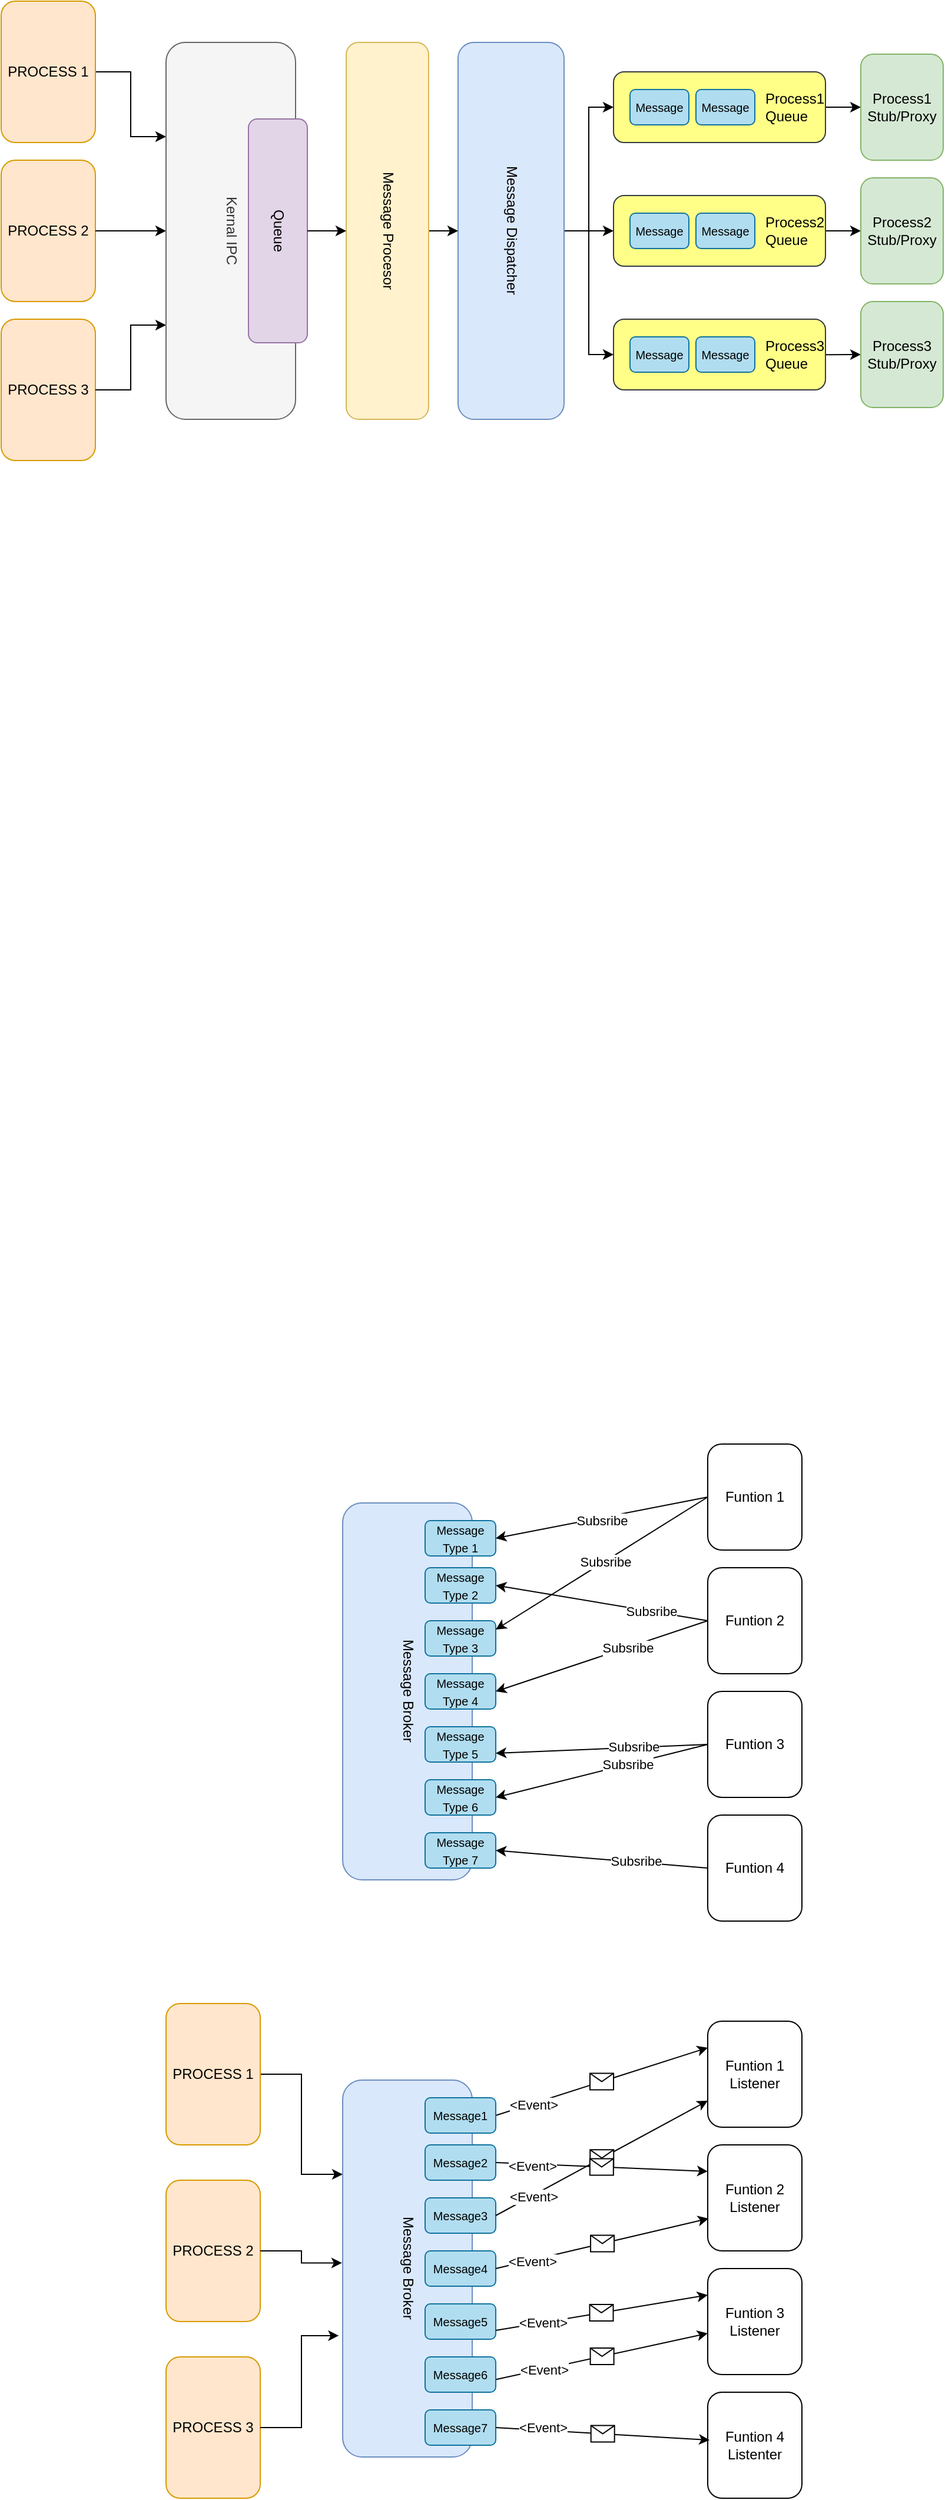 <mxfile version="24.7.6">
  <diagram name="Page-1" id="NuQ8sDbINXvNX4gbBRJW">
    <mxGraphModel dx="2514" dy="878" grid="1" gridSize="10" guides="1" tooltips="1" connect="1" arrows="1" fold="1" page="1" pageScale="1" pageWidth="827" pageHeight="1169" math="0" shadow="0">
      <root>
        <mxCell id="0" />
        <mxCell id="1" parent="0" />
        <mxCell id="7G1H1wRRWMd9MSqFdtv3-19" style="edgeStyle=orthogonalEdgeStyle;rounded=0;orthogonalLoop=1;jettySize=auto;html=1;entryX=0;entryY=0.25;entryDx=0;entryDy=0;" parent="1" source="7G1H1wRRWMd9MSqFdtv3-1" target="ick9jgWGnxJUqGrP5emk-67" edge="1">
          <mxGeometry relative="1" as="geometry" />
        </mxCell>
        <object label="PROCESS 1" id="7G1H1wRRWMd9MSqFdtv3-1">
          <mxCell style="rounded=1;whiteSpace=wrap;html=1;fillColor=#ffe6cc;strokeColor=#d79b00;" parent="1" vertex="1">
            <mxGeometry x="-20" y="100" width="80" height="120" as="geometry" />
          </mxCell>
        </object>
        <object label="PROCESS 2" id="7G1H1wRRWMd9MSqFdtv3-5">
          <mxCell style="rounded=1;whiteSpace=wrap;html=1;fillColor=#ffe6cc;strokeColor=#d79b00;" parent="1" vertex="1">
            <mxGeometry x="-20" y="235" width="80" height="120" as="geometry" />
          </mxCell>
        </object>
        <object label="PROCESS 3" id="7G1H1wRRWMd9MSqFdtv3-6">
          <mxCell style="rounded=1;whiteSpace=wrap;html=1;fillColor=#ffe6cc;strokeColor=#d79b00;" parent="1" vertex="1">
            <mxGeometry x="-20" y="370" width="80" height="120" as="geometry" />
          </mxCell>
        </object>
        <mxCell id="7G1H1wRRWMd9MSqFdtv3-22" style="edgeStyle=orthogonalEdgeStyle;rounded=0;orthogonalLoop=1;jettySize=auto;html=1;entryX=0;entryY=0.5;entryDx=0;entryDy=0;" parent="1" source="7G1H1wRRWMd9MSqFdtv3-8" target="7G1H1wRRWMd9MSqFdtv3-7" edge="1">
          <mxGeometry relative="1" as="geometry" />
        </mxCell>
        <mxCell id="7G1H1wRRWMd9MSqFdtv3-29" style="edgeStyle=orthogonalEdgeStyle;rounded=0;orthogonalLoop=1;jettySize=auto;html=1;" parent="1" source="7G1H1wRRWMd9MSqFdtv3-8" target="7G1H1wRRWMd9MSqFdtv3-102" edge="1">
          <mxGeometry relative="1" as="geometry">
            <mxPoint x="384" y="295.0" as="targetPoint" />
          </mxGeometry>
        </mxCell>
        <mxCell id="7G1H1wRRWMd9MSqFdtv3-34" style="edgeStyle=orthogonalEdgeStyle;rounded=0;orthogonalLoop=1;jettySize=auto;html=1;entryX=0;entryY=0.5;entryDx=0;entryDy=0;" parent="1" source="7G1H1wRRWMd9MSqFdtv3-8" target="7G1H1wRRWMd9MSqFdtv3-106" edge="1">
          <mxGeometry relative="1" as="geometry">
            <mxPoint x="390" y="400" as="targetPoint" />
          </mxGeometry>
        </mxCell>
        <mxCell id="7G1H1wRRWMd9MSqFdtv3-8" value="Message Dispatcher" style="rounded=1;whiteSpace=wrap;html=1;fillColor=#dae8fc;strokeColor=#6c8ebf;textDirection=vertical-lr;" parent="1" vertex="1">
          <mxGeometry x="368" y="135" width="90" height="320" as="geometry" />
        </mxCell>
        <mxCell id="7G1H1wRRWMd9MSqFdtv3-20" style="edgeStyle=orthogonalEdgeStyle;rounded=0;orthogonalLoop=1;jettySize=auto;html=1;entryX=0;entryY=0.5;entryDx=0;entryDy=0;" parent="1" source="ick9jgWGnxJUqGrP5emk-64" target="7G1H1wRRWMd9MSqFdtv3-8" edge="1">
          <mxGeometry relative="1" as="geometry">
            <mxPoint x="384" y="280" as="targetPoint" />
          </mxGeometry>
        </mxCell>
        <mxCell id="7G1H1wRRWMd9MSqFdtv3-21" style="edgeStyle=orthogonalEdgeStyle;rounded=0;orthogonalLoop=1;jettySize=auto;html=1;entryX=0;entryY=0.75;entryDx=0;entryDy=0;" parent="1" source="7G1H1wRRWMd9MSqFdtv3-6" target="ick9jgWGnxJUqGrP5emk-67" edge="1">
          <mxGeometry relative="1" as="geometry" />
        </mxCell>
        <mxCell id="7G1H1wRRWMd9MSqFdtv3-37" style="edgeStyle=orthogonalEdgeStyle;rounded=0;orthogonalLoop=1;jettySize=auto;html=1;entryX=0;entryY=0.5;entryDx=0;entryDy=0;" parent="1" source="7G1H1wRRWMd9MSqFdtv3-7" target="7G1H1wRRWMd9MSqFdtv3-41" edge="1">
          <mxGeometry relative="1" as="geometry">
            <mxPoint x="600.0" y="190" as="targetPoint" />
          </mxGeometry>
        </mxCell>
        <mxCell id="7G1H1wRRWMd9MSqFdtv3-38" style="edgeStyle=orthogonalEdgeStyle;rounded=0;orthogonalLoop=1;jettySize=auto;html=1;exitX=1;exitY=0.5;exitDx=0;exitDy=0;" parent="1" source="7G1H1wRRWMd9MSqFdtv3-102" target="7G1H1wRRWMd9MSqFdtv3-42" edge="1">
          <mxGeometry relative="1" as="geometry">
            <mxPoint x="564.0" y="295.0" as="sourcePoint" />
            <mxPoint x="600.0" y="295" as="targetPoint" />
          </mxGeometry>
        </mxCell>
        <mxCell id="7G1H1wRRWMd9MSqFdtv3-39" style="edgeStyle=orthogonalEdgeStyle;rounded=0;orthogonalLoop=1;jettySize=auto;html=1;entryX=0;entryY=0.5;entryDx=0;entryDy=0;" parent="1" target="7G1H1wRRWMd9MSqFdtv3-43" edge="1">
          <mxGeometry relative="1" as="geometry">
            <mxPoint x="560" y="400" as="sourcePoint" />
            <mxPoint x="600.0" y="400" as="targetPoint" />
          </mxGeometry>
        </mxCell>
        <mxCell id="7G1H1wRRWMd9MSqFdtv3-41" value="Process1 Stub/Proxy" style="rounded=1;whiteSpace=wrap;html=1;fillColor=#d5e8d4;strokeColor=#82b366;" parent="1" vertex="1">
          <mxGeometry x="710" y="145" width="70" height="90" as="geometry" />
        </mxCell>
        <mxCell id="7G1H1wRRWMd9MSqFdtv3-42" value="Process2 Stub/Proxy" style="rounded=1;whiteSpace=wrap;html=1;fillColor=#d5e8d4;strokeColor=#82b366;" parent="1" vertex="1">
          <mxGeometry x="710" y="250" width="70" height="90" as="geometry" />
        </mxCell>
        <mxCell id="7G1H1wRRWMd9MSqFdtv3-43" value="Process3 Stub/Proxy" style="rounded=1;whiteSpace=wrap;html=1;fillColor=#d5e8d4;strokeColor=#82b366;" parent="1" vertex="1">
          <mxGeometry x="710" y="355" width="70" height="90" as="geometry" />
        </mxCell>
        <mxCell id="7G1H1wRRWMd9MSqFdtv3-100" value="" style="group" parent="1" vertex="1" connectable="0">
          <mxGeometry x="500" y="160" width="180" height="60" as="geometry" />
        </mxCell>
        <mxCell id="7G1H1wRRWMd9MSqFdtv3-7" value="Process1&lt;div&gt;Queue&lt;/div&gt;" style="rounded=1;whiteSpace=wrap;html=1;fillColor=#ffff88;strokeColor=#36393d;labelPosition=right;verticalLabelPosition=middle;align=left;verticalAlign=middle;spacing=-51;" parent="7G1H1wRRWMd9MSqFdtv3-100" vertex="1">
          <mxGeometry width="180" height="60" as="geometry" />
        </mxCell>
        <mxCell id="7G1H1wRRWMd9MSqFdtv3-11" value="&lt;font style=&quot;font-size: 10px;&quot;&gt;Message&lt;/font&gt;" style="rounded=1;whiteSpace=wrap;html=1;fillColor=#b1ddf0;strokeColor=#10739e;" parent="7G1H1wRRWMd9MSqFdtv3-100" vertex="1">
          <mxGeometry x="14" y="15" width="50" height="30" as="geometry" />
        </mxCell>
        <mxCell id="7G1H1wRRWMd9MSqFdtv3-13" value="&lt;font style=&quot;font-size: 10px;&quot;&gt;Message&lt;/font&gt;" style="rounded=1;whiteSpace=wrap;html=1;fillColor=#b1ddf0;strokeColor=#10739e;" parent="7G1H1wRRWMd9MSqFdtv3-100" vertex="1">
          <mxGeometry x="70" y="15" width="50" height="30" as="geometry" />
        </mxCell>
        <mxCell id="7G1H1wRRWMd9MSqFdtv3-101" value="" style="group" parent="1" vertex="1" connectable="0">
          <mxGeometry x="500" y="265" width="180" height="60" as="geometry" />
        </mxCell>
        <mxCell id="7G1H1wRRWMd9MSqFdtv3-102" value="Process2&lt;div&gt;Queue&lt;/div&gt;" style="rounded=1;whiteSpace=wrap;html=1;fillColor=#ffff88;strokeColor=#36393d;labelPosition=right;verticalLabelPosition=middle;align=left;verticalAlign=middle;spacing=-51;" parent="7G1H1wRRWMd9MSqFdtv3-101" vertex="1">
          <mxGeometry width="180" height="60" as="geometry" />
        </mxCell>
        <mxCell id="7G1H1wRRWMd9MSqFdtv3-103" value="&lt;font style=&quot;font-size: 10px;&quot;&gt;Message&lt;/font&gt;" style="rounded=1;whiteSpace=wrap;html=1;fillColor=#b1ddf0;strokeColor=#10739e;" parent="7G1H1wRRWMd9MSqFdtv3-101" vertex="1">
          <mxGeometry x="14" y="15" width="50" height="30" as="geometry" />
        </mxCell>
        <mxCell id="7G1H1wRRWMd9MSqFdtv3-104" value="&lt;font style=&quot;font-size: 10px;&quot;&gt;Message&lt;/font&gt;" style="rounded=1;whiteSpace=wrap;html=1;fillColor=#b1ddf0;strokeColor=#10739e;" parent="7G1H1wRRWMd9MSqFdtv3-101" vertex="1">
          <mxGeometry x="70" y="15" width="50" height="30" as="geometry" />
        </mxCell>
        <mxCell id="7G1H1wRRWMd9MSqFdtv3-105" value="" style="group" parent="1" vertex="1" connectable="0">
          <mxGeometry x="500" y="370" width="180" height="60" as="geometry" />
        </mxCell>
        <mxCell id="7G1H1wRRWMd9MSqFdtv3-106" value="Process3&lt;div&gt;Queue&lt;/div&gt;" style="rounded=1;whiteSpace=wrap;html=1;fillColor=#ffff88;strokeColor=#36393d;labelPosition=right;verticalLabelPosition=middle;align=left;verticalAlign=middle;spacing=-51;" parent="7G1H1wRRWMd9MSqFdtv3-105" vertex="1">
          <mxGeometry width="180" height="60" as="geometry" />
        </mxCell>
        <mxCell id="7G1H1wRRWMd9MSqFdtv3-107" value="&lt;font style=&quot;font-size: 10px;&quot;&gt;Message&lt;/font&gt;" style="rounded=1;whiteSpace=wrap;html=1;fillColor=#b1ddf0;strokeColor=#10739e;" parent="7G1H1wRRWMd9MSqFdtv3-105" vertex="1">
          <mxGeometry x="14" y="15" width="50" height="30" as="geometry" />
        </mxCell>
        <mxCell id="7G1H1wRRWMd9MSqFdtv3-108" value="&lt;font style=&quot;font-size: 10px;&quot;&gt;Message&lt;/font&gt;" style="rounded=1;whiteSpace=wrap;html=1;fillColor=#b1ddf0;strokeColor=#10739e;" parent="7G1H1wRRWMd9MSqFdtv3-105" vertex="1">
          <mxGeometry x="70" y="15" width="50" height="30" as="geometry" />
        </mxCell>
        <mxCell id="7G1H1wRRWMd9MSqFdtv3-114" value="Message Broker" style="rounded=1;whiteSpace=wrap;html=1;fillColor=#dae8fc;strokeColor=#6c8ebf;textDirection=vertical-lr;verticalAlign=middle;" parent="1" vertex="1">
          <mxGeometry x="270" y="1375" width="110" height="320" as="geometry" />
        </mxCell>
        <mxCell id="7G1H1wRRWMd9MSqFdtv3-117" value="&lt;div&gt;Funtion 1&lt;/div&gt;" style="rounded=1;whiteSpace=wrap;html=1;" parent="1" vertex="1">
          <mxGeometry x="580" y="1325" width="80" height="90" as="geometry" />
        </mxCell>
        <mxCell id="7G1H1wRRWMd9MSqFdtv3-118" value="&lt;div&gt;Funtion 2&lt;/div&gt;" style="rounded=1;whiteSpace=wrap;html=1;" parent="1" vertex="1">
          <mxGeometry x="580" y="1430" width="80" height="90" as="geometry" />
        </mxCell>
        <mxCell id="7G1H1wRRWMd9MSqFdtv3-119" value="&lt;div&gt;Funtion 4&lt;/div&gt;" style="rounded=1;whiteSpace=wrap;html=1;" parent="1" vertex="1">
          <mxGeometry x="580" y="1640" width="80" height="90" as="geometry" />
        </mxCell>
        <mxCell id="7G1H1wRRWMd9MSqFdtv3-120" value="&lt;font style=&quot;font-size: 10px;&quot;&gt;Message Type 1&lt;/font&gt;" style="rounded=1;whiteSpace=wrap;html=1;fillColor=#b1ddf0;strokeColor=#10739e;" parent="1" vertex="1">
          <mxGeometry x="340" y="1390" width="60" height="30" as="geometry" />
        </mxCell>
        <mxCell id="7G1H1wRRWMd9MSqFdtv3-121" value="&lt;font style=&quot;font-size: 10px;&quot;&gt;Message Type 2&lt;/font&gt;" style="rounded=1;whiteSpace=wrap;html=1;fillColor=#b1ddf0;strokeColor=#10739e;" parent="1" vertex="1">
          <mxGeometry x="340" y="1430" width="60" height="30" as="geometry" />
        </mxCell>
        <mxCell id="7G1H1wRRWMd9MSqFdtv3-122" value="&lt;font style=&quot;font-size: 10px;&quot;&gt;Message Type 3&lt;/font&gt;" style="rounded=1;whiteSpace=wrap;html=1;fillColor=#b1ddf0;strokeColor=#10739e;" parent="1" vertex="1">
          <mxGeometry x="340" y="1475" width="60" height="30" as="geometry" />
        </mxCell>
        <mxCell id="7G1H1wRRWMd9MSqFdtv3-123" value="&lt;font style=&quot;font-size: 10px;&quot;&gt;Message Type 4&lt;/font&gt;" style="rounded=1;whiteSpace=wrap;html=1;fillColor=#b1ddf0;strokeColor=#10739e;" parent="1" vertex="1">
          <mxGeometry x="340" y="1520" width="60" height="30" as="geometry" />
        </mxCell>
        <mxCell id="7G1H1wRRWMd9MSqFdtv3-124" value="&lt;font style=&quot;font-size: 10px;&quot;&gt;Message Type 5&lt;/font&gt;" style="rounded=1;whiteSpace=wrap;html=1;fillColor=#b1ddf0;strokeColor=#10739e;" parent="1" vertex="1">
          <mxGeometry x="340" y="1565" width="60" height="30" as="geometry" />
        </mxCell>
        <mxCell id="7G1H1wRRWMd9MSqFdtv3-125" value="&lt;font style=&quot;font-size: 10px;&quot;&gt;Message Type 6&lt;/font&gt;" style="rounded=1;whiteSpace=wrap;html=1;fillColor=#b1ddf0;strokeColor=#10739e;" parent="1" vertex="1">
          <mxGeometry x="340" y="1610" width="60" height="30" as="geometry" />
        </mxCell>
        <mxCell id="7G1H1wRRWMd9MSqFdtv3-126" value="&lt;font style=&quot;font-size: 10px;&quot;&gt;Message Type 7&lt;/font&gt;" style="rounded=1;whiteSpace=wrap;html=1;fillColor=#b1ddf0;strokeColor=#10739e;" parent="1" vertex="1">
          <mxGeometry x="340" y="1655" width="60" height="30" as="geometry" />
        </mxCell>
        <mxCell id="7G1H1wRRWMd9MSqFdtv3-127" value="" style="endArrow=classic;html=1;rounded=0;exitX=0;exitY=0.5;exitDx=0;exitDy=0;entryX=1;entryY=0.5;entryDx=0;entryDy=0;" parent="1" source="7G1H1wRRWMd9MSqFdtv3-117" target="7G1H1wRRWMd9MSqFdtv3-120" edge="1">
          <mxGeometry width="50" height="50" relative="1" as="geometry">
            <mxPoint x="470" y="1530" as="sourcePoint" />
            <mxPoint x="520" y="1480" as="targetPoint" />
          </mxGeometry>
        </mxCell>
        <mxCell id="ick9jgWGnxJUqGrP5emk-45" value="Subsribe" style="edgeLabel;html=1;align=center;verticalAlign=middle;resizable=0;points=[];" vertex="1" connectable="0" parent="7G1H1wRRWMd9MSqFdtv3-127">
          <mxGeometry x="0.609" relative="1" as="geometry">
            <mxPoint x="55" y="-8" as="offset" />
          </mxGeometry>
        </mxCell>
        <mxCell id="7G1H1wRRWMd9MSqFdtv3-128" value="" style="endArrow=classic;html=1;rounded=0;exitX=0;exitY=0.5;exitDx=0;exitDy=0;entryX=1;entryY=0.25;entryDx=0;entryDy=0;" parent="1" source="7G1H1wRRWMd9MSqFdtv3-117" target="7G1H1wRRWMd9MSqFdtv3-122" edge="1">
          <mxGeometry width="50" height="50" relative="1" as="geometry">
            <mxPoint x="590" y="1440" as="sourcePoint" />
            <mxPoint x="410" y="1415" as="targetPoint" />
          </mxGeometry>
        </mxCell>
        <mxCell id="ick9jgWGnxJUqGrP5emk-46" value="Subsribe" style="edgeLabel;html=1;align=center;verticalAlign=middle;resizable=0;points=[];" vertex="1" connectable="0" parent="7G1H1wRRWMd9MSqFdtv3-128">
          <mxGeometry x="-0.033" relative="1" as="geometry">
            <mxPoint as="offset" />
          </mxGeometry>
        </mxCell>
        <mxCell id="7G1H1wRRWMd9MSqFdtv3-130" value="" style="endArrow=classic;html=1;rounded=0;exitX=0;exitY=0.5;exitDx=0;exitDy=0;entryX=1;entryY=0.5;entryDx=0;entryDy=0;" parent="1" source="7G1H1wRRWMd9MSqFdtv3-118" target="7G1H1wRRWMd9MSqFdtv3-121" edge="1">
          <mxGeometry width="50" height="50" relative="1" as="geometry">
            <mxPoint x="590" y="1440" as="sourcePoint" />
            <mxPoint x="410" y="1590" as="targetPoint" />
          </mxGeometry>
        </mxCell>
        <mxCell id="ick9jgWGnxJUqGrP5emk-48" value="Subsribe" style="edgeLabel;html=1;align=center;verticalAlign=middle;resizable=0;points=[];" vertex="1" connectable="0" parent="7G1H1wRRWMd9MSqFdtv3-130">
          <mxGeometry x="-0.471" relative="1" as="geometry">
            <mxPoint as="offset" />
          </mxGeometry>
        </mxCell>
        <mxCell id="7G1H1wRRWMd9MSqFdtv3-132" value="" style="endArrow=classic;html=1;rounded=0;exitX=0;exitY=0.5;exitDx=0;exitDy=0;entryX=1;entryY=0.5;entryDx=0;entryDy=0;" parent="1" source="7G1H1wRRWMd9MSqFdtv3-118" target="7G1H1wRRWMd9MSqFdtv3-123" edge="1">
          <mxGeometry width="50" height="50" relative="1" as="geometry">
            <mxPoint x="590" y="1545" as="sourcePoint" />
            <mxPoint x="410" y="1500" as="targetPoint" />
          </mxGeometry>
        </mxCell>
        <mxCell id="ick9jgWGnxJUqGrP5emk-50" value="Subsribe" style="edgeLabel;html=1;align=center;verticalAlign=middle;resizable=0;points=[];" vertex="1" connectable="0" parent="7G1H1wRRWMd9MSqFdtv3-132">
          <mxGeometry x="-0.241" relative="1" as="geometry">
            <mxPoint as="offset" />
          </mxGeometry>
        </mxCell>
        <mxCell id="7G1H1wRRWMd9MSqFdtv3-133" value="" style="endArrow=classic;html=1;rounded=0;exitX=0;exitY=0.5;exitDx=0;exitDy=0;entryX=1;entryY=0.5;entryDx=0;entryDy=0;" parent="1" source="7G1H1wRRWMd9MSqFdtv3-135" target="7G1H1wRRWMd9MSqFdtv3-125" edge="1">
          <mxGeometry width="50" height="50" relative="1" as="geometry">
            <mxPoint x="590" y="1545" as="sourcePoint" />
            <mxPoint x="410" y="1545" as="targetPoint" />
          </mxGeometry>
        </mxCell>
        <mxCell id="ick9jgWGnxJUqGrP5emk-52" value="Subsribe" style="edgeLabel;html=1;align=center;verticalAlign=middle;resizable=0;points=[];" vertex="1" connectable="0" parent="7G1H1wRRWMd9MSqFdtv3-133">
          <mxGeometry x="-0.241" relative="1" as="geometry">
            <mxPoint as="offset" />
          </mxGeometry>
        </mxCell>
        <mxCell id="7G1H1wRRWMd9MSqFdtv3-134" value="" style="endArrow=classic;html=1;rounded=0;entryX=1;entryY=0.5;entryDx=0;entryDy=0;exitX=0;exitY=0.5;exitDx=0;exitDy=0;" parent="1" source="7G1H1wRRWMd9MSqFdtv3-119" target="7G1H1wRRWMd9MSqFdtv3-126" edge="1">
          <mxGeometry width="50" height="50" relative="1" as="geometry">
            <mxPoint x="570" y="1700" as="sourcePoint" />
            <mxPoint x="410" y="1635" as="targetPoint" />
          </mxGeometry>
        </mxCell>
        <mxCell id="ick9jgWGnxJUqGrP5emk-53" value="Subsribe" style="edgeLabel;html=1;align=center;verticalAlign=middle;resizable=0;points=[];" vertex="1" connectable="0" parent="7G1H1wRRWMd9MSqFdtv3-134">
          <mxGeometry x="-0.316" y="-1" relative="1" as="geometry">
            <mxPoint as="offset" />
          </mxGeometry>
        </mxCell>
        <mxCell id="7G1H1wRRWMd9MSqFdtv3-135" value="&lt;div&gt;Funtion 3&lt;/div&gt;" style="rounded=1;whiteSpace=wrap;html=1;" parent="1" vertex="1">
          <mxGeometry x="580" y="1535" width="80" height="90" as="geometry" />
        </mxCell>
        <mxCell id="7G1H1wRRWMd9MSqFdtv3-136" value="" style="endArrow=classic;html=1;rounded=0;entryX=1;entryY=0.75;entryDx=0;entryDy=0;exitX=0;exitY=0.5;exitDx=0;exitDy=0;" parent="1" source="7G1H1wRRWMd9MSqFdtv3-135" target="7G1H1wRRWMd9MSqFdtv3-124" edge="1">
          <mxGeometry width="50" height="50" relative="1" as="geometry">
            <mxPoint x="590" y="1680" as="sourcePoint" />
            <mxPoint x="410" y="1680" as="targetPoint" />
          </mxGeometry>
        </mxCell>
        <mxCell id="ick9jgWGnxJUqGrP5emk-51" value="Subsribe" style="edgeLabel;html=1;align=center;verticalAlign=middle;resizable=0;points=[];" vertex="1" connectable="0" parent="7G1H1wRRWMd9MSqFdtv3-136">
          <mxGeometry x="-0.295" y="-1" relative="1" as="geometry">
            <mxPoint as="offset" />
          </mxGeometry>
        </mxCell>
        <mxCell id="7G1H1wRRWMd9MSqFdtv3-165" value="" style="endArrow=classic;html=1;rounded=0;entryX=0;entryY=0.25;entryDx=0;entryDy=0;exitX=1;exitY=0.5;exitDx=0;exitDy=0;" parent="1" target="ick9jgWGnxJUqGrP5emk-8" edge="1" source="ick9jgWGnxJUqGrP5emk-11">
          <mxGeometry relative="1" as="geometry">
            <mxPoint x="414" y="1900" as="sourcePoint" />
            <mxPoint x="624" y="1860" as="targetPoint" />
          </mxGeometry>
        </mxCell>
        <mxCell id="7G1H1wRRWMd9MSqFdtv3-166" value="" style="shape=message;html=1;outlineConnect=0;" parent="7G1H1wRRWMd9MSqFdtv3-165" vertex="1">
          <mxGeometry width="20" height="14" relative="1" as="geometry">
            <mxPoint x="-10" y="-7" as="offset" />
          </mxGeometry>
        </mxCell>
        <mxCell id="ick9jgWGnxJUqGrP5emk-29" value="&amp;lt;Event&amp;gt;" style="edgeLabel;html=1;align=center;verticalAlign=middle;resizable=0;points=[];" vertex="1" connectable="0" parent="7G1H1wRRWMd9MSqFdtv3-165">
          <mxGeometry x="-0.658" y="-1" relative="1" as="geometry">
            <mxPoint as="offset" />
          </mxGeometry>
        </mxCell>
        <mxCell id="ick9jgWGnxJUqGrP5emk-1" style="edgeStyle=orthogonalEdgeStyle;rounded=0;orthogonalLoop=1;jettySize=auto;html=1;entryX=0;entryY=0.25;entryDx=0;entryDy=0;" edge="1" parent="1" source="ick9jgWGnxJUqGrP5emk-2" target="ick9jgWGnxJUqGrP5emk-5">
          <mxGeometry relative="1" as="geometry" />
        </mxCell>
        <object label="PROCESS 1" id="ick9jgWGnxJUqGrP5emk-2">
          <mxCell style="rounded=1;whiteSpace=wrap;html=1;fillColor=#ffe6cc;strokeColor=#d79b00;" vertex="1" parent="1">
            <mxGeometry x="120" y="1800" width="80" height="120" as="geometry" />
          </mxCell>
        </object>
        <object label="PROCESS 2" id="ick9jgWGnxJUqGrP5emk-3">
          <mxCell style="rounded=1;whiteSpace=wrap;html=1;fillColor=#ffe6cc;strokeColor=#d79b00;" vertex="1" parent="1">
            <mxGeometry x="120" y="1950" width="80" height="120" as="geometry" />
          </mxCell>
        </object>
        <object label="PROCESS 3" id="ick9jgWGnxJUqGrP5emk-4">
          <mxCell style="rounded=1;whiteSpace=wrap;html=1;fillColor=#ffe6cc;strokeColor=#d79b00;" vertex="1" parent="1">
            <mxGeometry x="120" y="2100" width="80" height="120" as="geometry" />
          </mxCell>
        </object>
        <mxCell id="ick9jgWGnxJUqGrP5emk-5" value="Message Broker" style="rounded=1;whiteSpace=wrap;html=1;fillColor=#dae8fc;strokeColor=#6c8ebf;textDirection=vertical-lr;verticalAlign=middle;" vertex="1" parent="1">
          <mxGeometry x="270" y="1865" width="110" height="320" as="geometry" />
        </mxCell>
        <mxCell id="ick9jgWGnxJUqGrP5emk-6" style="edgeStyle=orthogonalEdgeStyle;rounded=0;orthogonalLoop=1;jettySize=auto;html=1;entryX=-0.005;entryY=0.485;entryDx=0;entryDy=0;entryPerimeter=0;" edge="1" parent="1" source="ick9jgWGnxJUqGrP5emk-3" target="ick9jgWGnxJUqGrP5emk-5">
          <mxGeometry relative="1" as="geometry" />
        </mxCell>
        <mxCell id="ick9jgWGnxJUqGrP5emk-7" style="edgeStyle=orthogonalEdgeStyle;rounded=0;orthogonalLoop=1;jettySize=auto;html=1;entryX=-0.03;entryY=0.678;entryDx=0;entryDy=0;entryPerimeter=0;" edge="1" parent="1" source="ick9jgWGnxJUqGrP5emk-4" target="ick9jgWGnxJUqGrP5emk-5">
          <mxGeometry relative="1" as="geometry">
            <mxPoint x="270" y="2080" as="targetPoint" />
          </mxGeometry>
        </mxCell>
        <mxCell id="ick9jgWGnxJUqGrP5emk-8" value="&lt;div&gt;Funtion 1 Listener&lt;/div&gt;" style="rounded=1;whiteSpace=wrap;html=1;" vertex="1" parent="1">
          <mxGeometry x="580" y="1815" width="80" height="90" as="geometry" />
        </mxCell>
        <mxCell id="ick9jgWGnxJUqGrP5emk-9" value="&lt;div&gt;Funtion 2&lt;/div&gt;&lt;div&gt;Listener&lt;/div&gt;" style="rounded=1;whiteSpace=wrap;html=1;" vertex="1" parent="1">
          <mxGeometry x="580" y="1920" width="80" height="90" as="geometry" />
        </mxCell>
        <mxCell id="ick9jgWGnxJUqGrP5emk-10" value="&lt;div&gt;Funtion 4&lt;/div&gt;Listenter" style="rounded=1;whiteSpace=wrap;html=1;" vertex="1" parent="1">
          <mxGeometry x="580" y="2130" width="80" height="90" as="geometry" />
        </mxCell>
        <mxCell id="ick9jgWGnxJUqGrP5emk-11" value="&lt;font style=&quot;font-size: 10px;&quot;&gt;Message1&lt;/font&gt;" style="rounded=1;whiteSpace=wrap;html=1;fillColor=#b1ddf0;strokeColor=#10739e;" vertex="1" parent="1">
          <mxGeometry x="340" y="1880" width="60" height="30" as="geometry" />
        </mxCell>
        <mxCell id="ick9jgWGnxJUqGrP5emk-12" value="&lt;font style=&quot;font-size: 10px;&quot;&gt;Message2&lt;/font&gt;" style="rounded=1;whiteSpace=wrap;html=1;fillColor=#b1ddf0;strokeColor=#10739e;" vertex="1" parent="1">
          <mxGeometry x="340" y="1920" width="60" height="30" as="geometry" />
        </mxCell>
        <mxCell id="ick9jgWGnxJUqGrP5emk-13" value="&lt;font style=&quot;font-size: 10px;&quot;&gt;Message3&lt;/font&gt;" style="rounded=1;whiteSpace=wrap;html=1;fillColor=#b1ddf0;strokeColor=#10739e;" vertex="1" parent="1">
          <mxGeometry x="340" y="1965" width="60" height="30" as="geometry" />
        </mxCell>
        <mxCell id="ick9jgWGnxJUqGrP5emk-14" value="&lt;font style=&quot;font-size: 10px;&quot;&gt;Message4&lt;/font&gt;" style="rounded=1;whiteSpace=wrap;html=1;fillColor=#b1ddf0;strokeColor=#10739e;" vertex="1" parent="1">
          <mxGeometry x="340" y="2010" width="60" height="30" as="geometry" />
        </mxCell>
        <mxCell id="ick9jgWGnxJUqGrP5emk-15" value="&lt;font style=&quot;font-size: 10px;&quot;&gt;Message5&lt;/font&gt;" style="rounded=1;whiteSpace=wrap;html=1;fillColor=#b1ddf0;strokeColor=#10739e;" vertex="1" parent="1">
          <mxGeometry x="340" y="2055" width="60" height="30" as="geometry" />
        </mxCell>
        <mxCell id="ick9jgWGnxJUqGrP5emk-16" value="&lt;font style=&quot;font-size: 10px;&quot;&gt;Message6&lt;/font&gt;" style="rounded=1;whiteSpace=wrap;html=1;fillColor=#b1ddf0;strokeColor=#10739e;" vertex="1" parent="1">
          <mxGeometry x="340" y="2100" width="60" height="30" as="geometry" />
        </mxCell>
        <mxCell id="ick9jgWGnxJUqGrP5emk-17" value="&lt;font style=&quot;font-size: 10px;&quot;&gt;Message7&lt;/font&gt;" style="rounded=1;whiteSpace=wrap;html=1;fillColor=#b1ddf0;strokeColor=#10739e;" vertex="1" parent="1">
          <mxGeometry x="340" y="2145" width="60" height="30" as="geometry" />
        </mxCell>
        <mxCell id="ick9jgWGnxJUqGrP5emk-26" value="&lt;div&gt;Funtion 3&lt;/div&gt;&lt;div&gt;Listener&lt;/div&gt;" style="rounded=1;whiteSpace=wrap;html=1;" vertex="1" parent="1">
          <mxGeometry x="580" y="2025" width="80" height="90" as="geometry" />
        </mxCell>
        <mxCell id="ick9jgWGnxJUqGrP5emk-30" value="" style="endArrow=classic;html=1;rounded=0;exitX=1;exitY=0.5;exitDx=0;exitDy=0;entryX=0;entryY=0.75;entryDx=0;entryDy=0;" edge="1" parent="1" source="ick9jgWGnxJUqGrP5emk-13" target="ick9jgWGnxJUqGrP5emk-8">
          <mxGeometry relative="1" as="geometry">
            <mxPoint x="410" y="1905" as="sourcePoint" />
            <mxPoint x="580" y="1860" as="targetPoint" />
          </mxGeometry>
        </mxCell>
        <mxCell id="ick9jgWGnxJUqGrP5emk-31" value="" style="shape=message;html=1;outlineConnect=0;" vertex="1" parent="ick9jgWGnxJUqGrP5emk-30">
          <mxGeometry width="20" height="14" relative="1" as="geometry">
            <mxPoint x="-10" y="-7" as="offset" />
          </mxGeometry>
        </mxCell>
        <mxCell id="ick9jgWGnxJUqGrP5emk-32" value="&amp;lt;Event&amp;gt;" style="edgeLabel;html=1;align=center;verticalAlign=middle;resizable=0;points=[];" vertex="1" connectable="0" parent="ick9jgWGnxJUqGrP5emk-30">
          <mxGeometry x="-0.658" y="-1" relative="1" as="geometry">
            <mxPoint as="offset" />
          </mxGeometry>
        </mxCell>
        <mxCell id="ick9jgWGnxJUqGrP5emk-36" value="" style="endArrow=classic;html=1;rounded=0;exitX=1;exitY=0.5;exitDx=0;exitDy=0;entryX=0;entryY=0.25;entryDx=0;entryDy=0;" edge="1" parent="1" source="ick9jgWGnxJUqGrP5emk-12" target="ick9jgWGnxJUqGrP5emk-9">
          <mxGeometry relative="1" as="geometry">
            <mxPoint x="410" y="2073" as="sourcePoint" />
            <mxPoint x="590" y="1893" as="targetPoint" />
          </mxGeometry>
        </mxCell>
        <mxCell id="ick9jgWGnxJUqGrP5emk-37" value="" style="shape=message;html=1;outlineConnect=0;" vertex="1" parent="ick9jgWGnxJUqGrP5emk-36">
          <mxGeometry width="20" height="14" relative="1" as="geometry">
            <mxPoint x="-10" y="-7" as="offset" />
          </mxGeometry>
        </mxCell>
        <mxCell id="ick9jgWGnxJUqGrP5emk-38" value="&amp;lt;Event&amp;gt;" style="edgeLabel;html=1;align=center;verticalAlign=middle;resizable=0;points=[];" vertex="1" connectable="0" parent="ick9jgWGnxJUqGrP5emk-36">
          <mxGeometry x="-0.658" y="-1" relative="1" as="geometry">
            <mxPoint as="offset" />
          </mxGeometry>
        </mxCell>
        <mxCell id="ick9jgWGnxJUqGrP5emk-42" value="" style="endArrow=classic;html=1;rounded=0;exitX=1;exitY=0.5;exitDx=0;exitDy=0;entryX=0.008;entryY=0.695;entryDx=0;entryDy=0;entryPerimeter=0;" edge="1" parent="1" source="ick9jgWGnxJUqGrP5emk-14" target="ick9jgWGnxJUqGrP5emk-9">
          <mxGeometry relative="1" as="geometry">
            <mxPoint x="410" y="1990" as="sourcePoint" />
            <mxPoint x="590" y="1975" as="targetPoint" />
          </mxGeometry>
        </mxCell>
        <mxCell id="ick9jgWGnxJUqGrP5emk-43" value="" style="shape=message;html=1;outlineConnect=0;" vertex="1" parent="ick9jgWGnxJUqGrP5emk-42">
          <mxGeometry width="20" height="14" relative="1" as="geometry">
            <mxPoint x="-10" y="-7" as="offset" />
          </mxGeometry>
        </mxCell>
        <mxCell id="ick9jgWGnxJUqGrP5emk-44" value="&amp;lt;Event&amp;gt;" style="edgeLabel;html=1;align=center;verticalAlign=middle;resizable=0;points=[];" vertex="1" connectable="0" parent="ick9jgWGnxJUqGrP5emk-42">
          <mxGeometry x="-0.658" y="-1" relative="1" as="geometry">
            <mxPoint as="offset" />
          </mxGeometry>
        </mxCell>
        <mxCell id="ick9jgWGnxJUqGrP5emk-54" value="" style="endArrow=classic;html=1;rounded=0;exitX=1;exitY=0.75;exitDx=0;exitDy=0;entryX=0;entryY=0.25;entryDx=0;entryDy=0;" edge="1" parent="1" source="ick9jgWGnxJUqGrP5emk-15" target="ick9jgWGnxJUqGrP5emk-26">
          <mxGeometry relative="1" as="geometry">
            <mxPoint x="410" y="2073" as="sourcePoint" />
            <mxPoint x="590" y="1893" as="targetPoint" />
          </mxGeometry>
        </mxCell>
        <mxCell id="ick9jgWGnxJUqGrP5emk-55" value="" style="shape=message;html=1;outlineConnect=0;" vertex="1" parent="ick9jgWGnxJUqGrP5emk-54">
          <mxGeometry width="20" height="14" relative="1" as="geometry">
            <mxPoint x="-10" y="-7" as="offset" />
          </mxGeometry>
        </mxCell>
        <mxCell id="ick9jgWGnxJUqGrP5emk-56" value="&amp;lt;Event&amp;gt;" style="edgeLabel;html=1;align=center;verticalAlign=middle;resizable=0;points=[];" vertex="1" connectable="0" parent="ick9jgWGnxJUqGrP5emk-54">
          <mxGeometry x="-0.658" y="-1" relative="1" as="geometry">
            <mxPoint x="9" y="-3" as="offset" />
          </mxGeometry>
        </mxCell>
        <mxCell id="ick9jgWGnxJUqGrP5emk-57" value="" style="endArrow=classic;html=1;rounded=0;exitX=1.007;exitY=0.638;exitDx=0;exitDy=0;entryX=0;entryY=0.611;entryDx=0;entryDy=0;exitPerimeter=0;entryPerimeter=0;" edge="1" parent="1" source="ick9jgWGnxJUqGrP5emk-16" target="ick9jgWGnxJUqGrP5emk-26">
          <mxGeometry relative="1" as="geometry">
            <mxPoint x="410" y="2088" as="sourcePoint" />
            <mxPoint x="590" y="2058" as="targetPoint" />
          </mxGeometry>
        </mxCell>
        <mxCell id="ick9jgWGnxJUqGrP5emk-58" value="" style="shape=message;html=1;outlineConnect=0;" vertex="1" parent="ick9jgWGnxJUqGrP5emk-57">
          <mxGeometry width="20" height="14" relative="1" as="geometry">
            <mxPoint x="-10" y="-7" as="offset" />
          </mxGeometry>
        </mxCell>
        <mxCell id="ick9jgWGnxJUqGrP5emk-59" value="&amp;lt;Event&amp;gt;" style="edgeLabel;html=1;align=center;verticalAlign=middle;resizable=0;points=[];" vertex="1" connectable="0" parent="ick9jgWGnxJUqGrP5emk-57">
          <mxGeometry x="-0.658" y="-1" relative="1" as="geometry">
            <mxPoint x="9" y="-3" as="offset" />
          </mxGeometry>
        </mxCell>
        <mxCell id="ick9jgWGnxJUqGrP5emk-60" value="" style="endArrow=classic;html=1;rounded=0;exitX=1;exitY=0.5;exitDx=0;exitDy=0;entryX=0.02;entryY=0.451;entryDx=0;entryDy=0;entryPerimeter=0;" edge="1" parent="1" source="ick9jgWGnxJUqGrP5emk-17" target="ick9jgWGnxJUqGrP5emk-10">
          <mxGeometry relative="1" as="geometry">
            <mxPoint x="410" y="2129" as="sourcePoint" />
            <mxPoint x="590" y="2090" as="targetPoint" />
          </mxGeometry>
        </mxCell>
        <mxCell id="ick9jgWGnxJUqGrP5emk-61" value="" style="shape=message;html=1;outlineConnect=0;" vertex="1" parent="ick9jgWGnxJUqGrP5emk-60">
          <mxGeometry width="20" height="14" relative="1" as="geometry">
            <mxPoint x="-10" y="-7" as="offset" />
          </mxGeometry>
        </mxCell>
        <mxCell id="ick9jgWGnxJUqGrP5emk-62" value="&amp;lt;Event&amp;gt;" style="edgeLabel;html=1;align=center;verticalAlign=middle;resizable=0;points=[];" vertex="1" connectable="0" parent="ick9jgWGnxJUqGrP5emk-60">
          <mxGeometry x="-0.658" y="-1" relative="1" as="geometry">
            <mxPoint x="9" y="-3" as="offset" />
          </mxGeometry>
        </mxCell>
        <mxCell id="ick9jgWGnxJUqGrP5emk-65" value="" style="edgeStyle=orthogonalEdgeStyle;rounded=0;orthogonalLoop=1;jettySize=auto;html=1;entryX=0;entryY=0.5;entryDx=0;entryDy=0;" edge="1" parent="1" source="7G1H1wRRWMd9MSqFdtv3-5" target="ick9jgWGnxJUqGrP5emk-67">
          <mxGeometry relative="1" as="geometry">
            <mxPoint x="150" y="280" as="sourcePoint" />
            <mxPoint x="384" y="280" as="targetPoint" />
          </mxGeometry>
        </mxCell>
        <mxCell id="ick9jgWGnxJUqGrP5emk-64" value="Message Procesor" style="rounded=1;whiteSpace=wrap;html=1;fillColor=#fff2cc;strokeColor=#d6b656;textDirection=vertical-lr;" vertex="1" parent="1">
          <mxGeometry x="273" y="135" width="70" height="320" as="geometry" />
        </mxCell>
        <mxCell id="ick9jgWGnxJUqGrP5emk-67" value="Kernal IPC" style="rounded=1;whiteSpace=wrap;html=1;fillColor=#f5f5f5;strokeColor=#666666;textDirection=vertical-lr;fontColor=#333333;" vertex="1" parent="1">
          <mxGeometry x="120" y="135" width="110" height="320" as="geometry" />
        </mxCell>
        <mxCell id="ick9jgWGnxJUqGrP5emk-68" value="Queue" style="rounded=1;whiteSpace=wrap;html=1;fillColor=#e1d5e7;strokeColor=#9673a6;textDirection=vertical-lr;" vertex="1" parent="1">
          <mxGeometry x="190" y="200" width="50" height="190" as="geometry" />
        </mxCell>
        <mxCell id="ick9jgWGnxJUqGrP5emk-69" value="" style="endArrow=classic;html=1;rounded=0;exitX=1;exitY=0.5;exitDx=0;exitDy=0;" edge="1" parent="1" source="ick9jgWGnxJUqGrP5emk-68" target="ick9jgWGnxJUqGrP5emk-64">
          <mxGeometry width="50" height="50" relative="1" as="geometry">
            <mxPoint x="220" y="290" as="sourcePoint" />
            <mxPoint x="270" y="240" as="targetPoint" />
          </mxGeometry>
        </mxCell>
      </root>
    </mxGraphModel>
  </diagram>
</mxfile>
